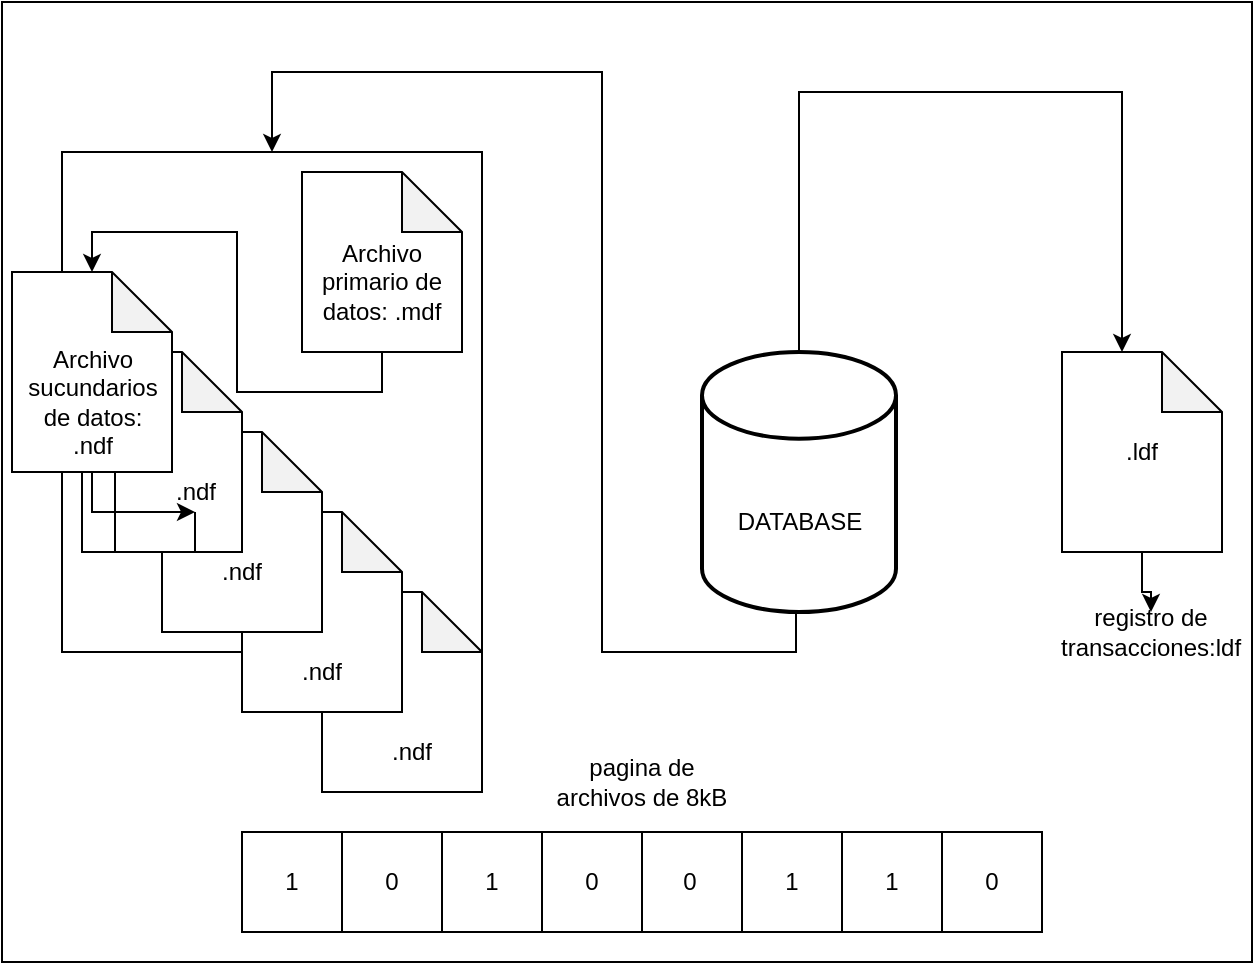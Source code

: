 <mxfile version="14.0.1" type="github">
  <diagram id="BEwYd7-QW6IbJVN_QXZY" name="Page-1">
    <mxGraphModel dx="828" dy="483" grid="1" gridSize="10" guides="1" tooltips="1" connect="1" arrows="1" fold="1" page="1" pageScale="1" pageWidth="827" pageHeight="1169" math="0" shadow="0">
      <root>
        <mxCell id="0" />
        <mxCell id="1" parent="0" />
        <mxCell id="CG_5utxhJjm5VIdd_XP0-2" value="" style="rounded=0;whiteSpace=wrap;html=1;" parent="1" vertex="1">
          <mxGeometry y="45" width="625" height="480" as="geometry" />
        </mxCell>
        <mxCell id="h5e7jg0KxWS-je9wN3GM-1" value="" style="rounded=0;whiteSpace=wrap;html=1;" parent="1" vertex="1">
          <mxGeometry x="30" y="120" width="210" height="250" as="geometry" />
        </mxCell>
        <mxCell id="h5e7jg0KxWS-je9wN3GM-6" style="edgeStyle=orthogonalEdgeStyle;rounded=0;orthogonalLoop=1;jettySize=auto;html=1;exitX=0.5;exitY=1;exitDx=0;exitDy=0;entryX=0.5;entryY=0;entryDx=0;entryDy=0;" parent="1" target="h5e7jg0KxWS-je9wN3GM-1" edge="1">
          <mxGeometry relative="1" as="geometry">
            <mxPoint x="290" y="270" as="targetPoint" />
            <mxPoint x="397" y="350" as="sourcePoint" />
            <Array as="points">
              <mxPoint x="397" y="370" />
              <mxPoint x="300" y="370" />
              <mxPoint x="300" y="80" />
              <mxPoint x="135" y="80" />
            </Array>
          </mxGeometry>
        </mxCell>
        <mxCell id="h5e7jg0KxWS-je9wN3GM-3" value="" style="shape=note;whiteSpace=wrap;html=1;backgroundOutline=1;darkOpacity=0.05;" parent="1" vertex="1">
          <mxGeometry x="160" y="340" width="80" height="100" as="geometry" />
        </mxCell>
        <mxCell id="h5e7jg0KxWS-je9wN3GM-4" value="" style="shape=note;whiteSpace=wrap;html=1;backgroundOutline=1;darkOpacity=0.05;" parent="1" vertex="1">
          <mxGeometry x="120" y="300" width="80" height="100" as="geometry" />
        </mxCell>
        <mxCell id="h5e7jg0KxWS-je9wN3GM-5" value="" style="shape=note;whiteSpace=wrap;html=1;backgroundOutline=1;darkOpacity=0.05;" parent="1" vertex="1">
          <mxGeometry x="80" y="260" width="80" height="100" as="geometry" />
        </mxCell>
        <mxCell id="CG_5utxhJjm5VIdd_XP0-4" style="edgeStyle=orthogonalEdgeStyle;rounded=0;orthogonalLoop=1;jettySize=auto;html=1;" parent="1" source="h5e7jg0KxWS-je9wN3GM-7" target="CG_5utxhJjm5VIdd_XP0-3" edge="1">
          <mxGeometry relative="1" as="geometry" />
        </mxCell>
        <mxCell id="h5e7jg0KxWS-je9wN3GM-7" value="" style="shape=note;whiteSpace=wrap;html=1;backgroundOutline=1;darkOpacity=0.05;" parent="1" vertex="1">
          <mxGeometry x="530" y="220" width="80" height="100" as="geometry" />
        </mxCell>
        <mxCell id="h5e7jg0KxWS-je9wN3GM-44" style="edgeStyle=orthogonalEdgeStyle;rounded=0;orthogonalLoop=1;jettySize=auto;html=1;" parent="1" source="h5e7jg0KxWS-je9wN3GM-9" target="h5e7jg0KxWS-je9wN3GM-7" edge="1">
          <mxGeometry relative="1" as="geometry">
            <Array as="points">
              <mxPoint x="399" y="90" />
              <mxPoint x="560" y="90" />
            </Array>
          </mxGeometry>
        </mxCell>
        <mxCell id="h5e7jg0KxWS-je9wN3GM-9" value="" style="strokeWidth=2;html=1;shape=mxgraph.flowchart.database;whiteSpace=wrap;" parent="1" vertex="1">
          <mxGeometry x="350" y="220" width="97" height="130" as="geometry" />
        </mxCell>
        <mxCell id="h5e7jg0KxWS-je9wN3GM-10" value="" style="shape=note;whiteSpace=wrap;html=1;backgroundOutline=1;darkOpacity=0.05;" parent="1" vertex="1">
          <mxGeometry x="40" y="220" width="80" height="100" as="geometry" />
        </mxCell>
        <mxCell id="CG_5utxhJjm5VIdd_XP0-7" style="edgeStyle=orthogonalEdgeStyle;rounded=0;orthogonalLoop=1;jettySize=auto;html=1;exitX=0.5;exitY=1;exitDx=0;exitDy=0;exitPerimeter=0;entryX=0.5;entryY=0;entryDx=0;entryDy=0;entryPerimeter=0;" parent="1" source="h5e7jg0KxWS-je9wN3GM-11" target="h5e7jg0KxWS-je9wN3GM-43" edge="1">
          <mxGeometry relative="1" as="geometry" />
        </mxCell>
        <mxCell id="h5e7jg0KxWS-je9wN3GM-11" value="" style="shape=note;whiteSpace=wrap;html=1;backgroundOutline=1;darkOpacity=0.05;" parent="1" vertex="1">
          <mxGeometry x="150" y="130" width="80" height="90" as="geometry" />
        </mxCell>
        <mxCell id="h5e7jg0KxWS-je9wN3GM-13" value="" style="whiteSpace=wrap;html=1;aspect=fixed;" parent="1" vertex="1">
          <mxGeometry x="120" y="460" width="50" height="50" as="geometry" />
        </mxCell>
        <mxCell id="h5e7jg0KxWS-je9wN3GM-22" value="" style="whiteSpace=wrap;html=1;aspect=fixed;" parent="1" vertex="1">
          <mxGeometry x="170" y="460" width="50" height="50" as="geometry" />
        </mxCell>
        <mxCell id="h5e7jg0KxWS-je9wN3GM-23" value="" style="whiteSpace=wrap;html=1;aspect=fixed;" parent="1" vertex="1">
          <mxGeometry x="220" y="460" width="50" height="50" as="geometry" />
        </mxCell>
        <mxCell id="h5e7jg0KxWS-je9wN3GM-24" value="" style="whiteSpace=wrap;html=1;aspect=fixed;" parent="1" vertex="1">
          <mxGeometry x="270" y="460" width="50" height="50" as="geometry" />
        </mxCell>
        <mxCell id="h5e7jg0KxWS-je9wN3GM-25" value="" style="whiteSpace=wrap;html=1;aspect=fixed;" parent="1" vertex="1">
          <mxGeometry x="320" y="460" width="50" height="50" as="geometry" />
        </mxCell>
        <mxCell id="h5e7jg0KxWS-je9wN3GM-26" value="" style="whiteSpace=wrap;html=1;aspect=fixed;" parent="1" vertex="1">
          <mxGeometry x="370" y="460" width="50" height="50" as="geometry" />
        </mxCell>
        <mxCell id="h5e7jg0KxWS-je9wN3GM-27" value="" style="whiteSpace=wrap;html=1;aspect=fixed;" parent="1" vertex="1">
          <mxGeometry x="420" y="460" width="50" height="50" as="geometry" />
        </mxCell>
        <mxCell id="h5e7jg0KxWS-je9wN3GM-28" value="" style="whiteSpace=wrap;html=1;aspect=fixed;" parent="1" vertex="1">
          <mxGeometry x="470" y="460" width="50" height="50" as="geometry" />
        </mxCell>
        <mxCell id="CG_5utxhJjm5VIdd_XP0-9" style="edgeStyle=orthogonalEdgeStyle;rounded=0;orthogonalLoop=1;jettySize=auto;html=1;exitX=0.5;exitY=1;exitDx=0;exitDy=0;exitPerimeter=0;" parent="1" source="wUSRuZ4fPiBrACIo5Nu0-5" target="h5e7jg0KxWS-je9wN3GM-10" edge="1">
          <mxGeometry relative="1" as="geometry" />
        </mxCell>
        <mxCell id="h5e7jg0KxWS-je9wN3GM-43" value="" style="shape=note;whiteSpace=wrap;html=1;backgroundOutline=1;darkOpacity=0.05;" parent="1" vertex="1">
          <mxGeometry x="5" y="180" width="80" height="100" as="geometry" />
        </mxCell>
        <mxCell id="h5e7jg0KxWS-je9wN3GM-45" value="DATABASE" style="text;html=1;strokeColor=none;fillColor=none;align=center;verticalAlign=middle;whiteSpace=wrap;rounded=0;" parent="1" vertex="1">
          <mxGeometry x="363.5" y="295" width="70" height="20" as="geometry" />
        </mxCell>
        <mxCell id="CG_5utxhJjm5VIdd_XP0-3" value="registro de transacciones:ldf" style="text;html=1;strokeColor=none;fillColor=none;align=center;verticalAlign=middle;whiteSpace=wrap;rounded=0;" parent="1" vertex="1">
          <mxGeometry x="539" y="350" width="71" height="20" as="geometry" />
        </mxCell>
        <mxCell id="CG_5utxhJjm5VIdd_XP0-5" value="Archivo primario de datos: .mdf" style="text;html=1;strokeColor=none;fillColor=none;align=center;verticalAlign=middle;whiteSpace=wrap;rounded=0;" parent="1" vertex="1">
          <mxGeometry x="155" y="180" width="70" height="10" as="geometry" />
        </mxCell>
        <mxCell id="CG_5utxhJjm5VIdd_XP0-8" value="Archivo sucundarios de datos: .ndf" style="text;html=1;strokeColor=none;fillColor=none;align=center;verticalAlign=middle;whiteSpace=wrap;rounded=0;" parent="1" vertex="1">
          <mxGeometry x="13.5" y="235" width="63" height="20" as="geometry" />
        </mxCell>
        <mxCell id="CG_5utxhJjm5VIdd_XP0-10" value="1" style="text;html=1;strokeColor=none;fillColor=none;align=center;verticalAlign=middle;whiteSpace=wrap;rounded=0;" parent="1" vertex="1">
          <mxGeometry x="125" y="475" width="40" height="20" as="geometry" />
        </mxCell>
        <mxCell id="CG_5utxhJjm5VIdd_XP0-11" value="1" style="text;html=1;strokeColor=none;fillColor=none;align=center;verticalAlign=middle;whiteSpace=wrap;rounded=0;" parent="1" vertex="1">
          <mxGeometry x="225" y="475" width="40" height="20" as="geometry" />
        </mxCell>
        <mxCell id="CG_5utxhJjm5VIdd_XP0-12" value="1" style="text;html=1;strokeColor=none;fillColor=none;align=center;verticalAlign=middle;whiteSpace=wrap;rounded=0;" parent="1" vertex="1">
          <mxGeometry x="375" y="475" width="40" height="20" as="geometry" />
        </mxCell>
        <mxCell id="CG_5utxhJjm5VIdd_XP0-13" value="1" style="text;html=1;strokeColor=none;fillColor=none;align=center;verticalAlign=middle;whiteSpace=wrap;rounded=0;" parent="1" vertex="1">
          <mxGeometry x="425" y="475" width="40" height="20" as="geometry" />
        </mxCell>
        <mxCell id="CG_5utxhJjm5VIdd_XP0-14" value="0" style="text;html=1;strokeColor=none;fillColor=none;align=center;verticalAlign=middle;whiteSpace=wrap;rounded=0;" parent="1" vertex="1">
          <mxGeometry x="175" y="475" width="40" height="20" as="geometry" />
        </mxCell>
        <mxCell id="CG_5utxhJjm5VIdd_XP0-15" value="0" style="text;html=1;strokeColor=none;fillColor=none;align=center;verticalAlign=middle;whiteSpace=wrap;rounded=0;" parent="1" vertex="1">
          <mxGeometry x="275" y="475" width="40" height="20" as="geometry" />
        </mxCell>
        <mxCell id="CG_5utxhJjm5VIdd_XP0-16" value="0" style="text;html=1;strokeColor=none;fillColor=none;align=center;verticalAlign=middle;whiteSpace=wrap;rounded=0;" parent="1" vertex="1">
          <mxGeometry x="323.5" y="475" width="40" height="20" as="geometry" />
        </mxCell>
        <mxCell id="CG_5utxhJjm5VIdd_XP0-17" value="0" style="text;html=1;strokeColor=none;fillColor=none;align=center;verticalAlign=middle;whiteSpace=wrap;rounded=0;" parent="1" vertex="1">
          <mxGeometry x="475" y="475" width="40" height="20" as="geometry" />
        </mxCell>
        <mxCell id="CG_5utxhJjm5VIdd_XP0-18" value="pagina de archivos de 8kB" style="text;html=1;strokeColor=none;fillColor=none;align=center;verticalAlign=middle;whiteSpace=wrap;rounded=0;" parent="1" vertex="1">
          <mxGeometry x="270" y="410" width="100" height="50" as="geometry" />
        </mxCell>
        <mxCell id="wUSRuZ4fPiBrACIo5Nu0-1" value=".ldf" style="text;html=1;strokeColor=none;fillColor=none;align=center;verticalAlign=middle;whiteSpace=wrap;rounded=0;" vertex="1" parent="1">
          <mxGeometry x="550" y="260" width="40" height="20" as="geometry" />
        </mxCell>
        <mxCell id="wUSRuZ4fPiBrACIo5Nu0-2" value=".ndf" style="text;html=1;strokeColor=none;fillColor=none;align=center;verticalAlign=middle;whiteSpace=wrap;rounded=0;" vertex="1" parent="1">
          <mxGeometry x="100" y="320" width="40" height="20" as="geometry" />
        </mxCell>
        <mxCell id="wUSRuZ4fPiBrACIo5Nu0-3" value=".ndf" style="text;html=1;strokeColor=none;fillColor=none;align=center;verticalAlign=middle;whiteSpace=wrap;rounded=0;" vertex="1" parent="1">
          <mxGeometry x="140" y="370" width="40" height="20" as="geometry" />
        </mxCell>
        <mxCell id="wUSRuZ4fPiBrACIo5Nu0-4" value=".ndf" style="text;html=1;strokeColor=none;fillColor=none;align=center;verticalAlign=middle;whiteSpace=wrap;rounded=0;" vertex="1" parent="1">
          <mxGeometry x="185" y="410" width="40" height="20" as="geometry" />
        </mxCell>
        <mxCell id="wUSRuZ4fPiBrACIo5Nu0-5" value=".ndf" style="text;html=1;strokeColor=none;fillColor=none;align=center;verticalAlign=middle;whiteSpace=wrap;rounded=0;" vertex="1" parent="1">
          <mxGeometry x="76.5" y="280" width="40" height="20" as="geometry" />
        </mxCell>
        <mxCell id="wUSRuZ4fPiBrACIo5Nu0-6" style="edgeStyle=orthogonalEdgeStyle;rounded=0;orthogonalLoop=1;jettySize=auto;html=1;exitX=0.5;exitY=1;exitDx=0;exitDy=0;exitPerimeter=0;" edge="1" parent="1" source="h5e7jg0KxWS-je9wN3GM-43" target="wUSRuZ4fPiBrACIo5Nu0-5">
          <mxGeometry relative="1" as="geometry">
            <mxPoint x="45" y="280" as="sourcePoint" />
            <mxPoint x="80" y="320" as="targetPoint" />
          </mxGeometry>
        </mxCell>
      </root>
    </mxGraphModel>
  </diagram>
</mxfile>
